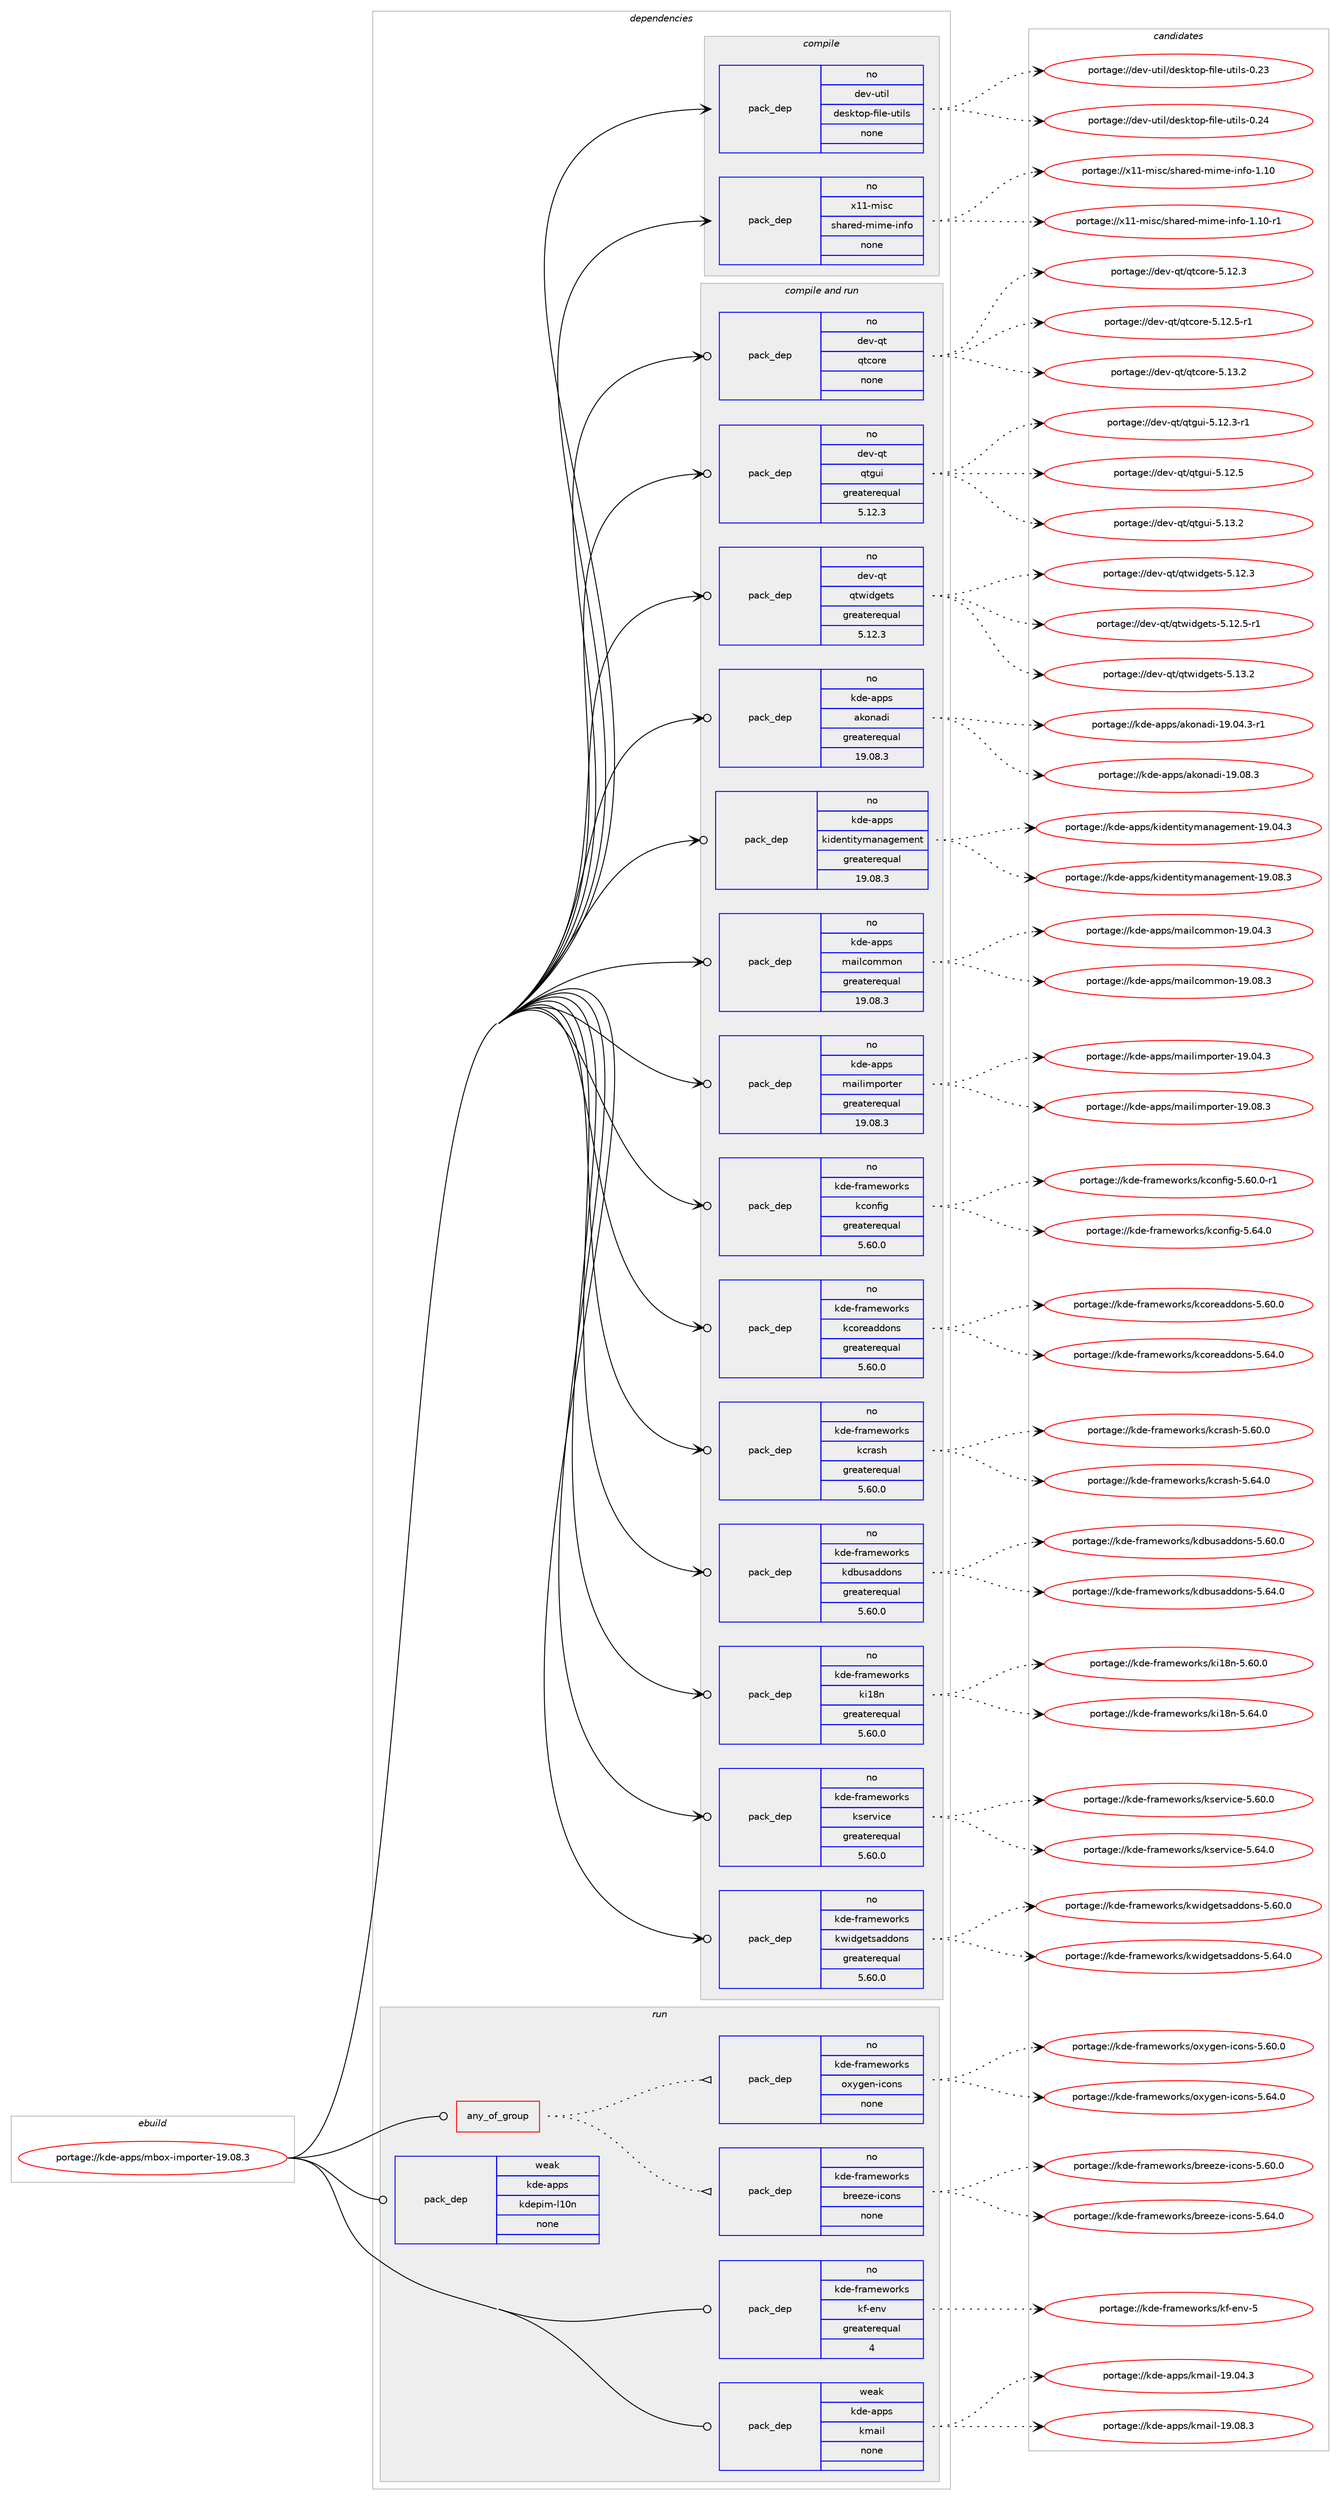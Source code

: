 digraph prolog {

# *************
# Graph options
# *************

newrank=true;
concentrate=true;
compound=true;
graph [rankdir=LR,fontname=Helvetica,fontsize=10,ranksep=1.5];#, ranksep=2.5, nodesep=0.2];
edge  [arrowhead=vee];
node  [fontname=Helvetica,fontsize=10];

# **********
# The ebuild
# **********

subgraph cluster_leftcol {
color=gray;
rank=same;
label=<<i>ebuild</i>>;
id [label="portage://kde-apps/mbox-importer-19.08.3", color=red, width=4, href="../kde-apps/mbox-importer-19.08.3.svg"];
}

# ****************
# The dependencies
# ****************

subgraph cluster_midcol {
color=gray;
label=<<i>dependencies</i>>;
subgraph cluster_compile {
fillcolor="#eeeeee";
style=filled;
label=<<i>compile</i>>;
subgraph pack215233 {
dependency295260 [label=<<TABLE BORDER="0" CELLBORDER="1" CELLSPACING="0" CELLPADDING="4" WIDTH="220"><TR><TD ROWSPAN="6" CELLPADDING="30">pack_dep</TD></TR><TR><TD WIDTH="110">no</TD></TR><TR><TD>dev-util</TD></TR><TR><TD>desktop-file-utils</TD></TR><TR><TD>none</TD></TR><TR><TD></TD></TR></TABLE>>, shape=none, color=blue];
}
id:e -> dependency295260:w [weight=20,style="solid",arrowhead="vee"];
subgraph pack215234 {
dependency295261 [label=<<TABLE BORDER="0" CELLBORDER="1" CELLSPACING="0" CELLPADDING="4" WIDTH="220"><TR><TD ROWSPAN="6" CELLPADDING="30">pack_dep</TD></TR><TR><TD WIDTH="110">no</TD></TR><TR><TD>x11-misc</TD></TR><TR><TD>shared-mime-info</TD></TR><TR><TD>none</TD></TR><TR><TD></TD></TR></TABLE>>, shape=none, color=blue];
}
id:e -> dependency295261:w [weight=20,style="solid",arrowhead="vee"];
}
subgraph cluster_compileandrun {
fillcolor="#eeeeee";
style=filled;
label=<<i>compile and run</i>>;
subgraph pack215235 {
dependency295262 [label=<<TABLE BORDER="0" CELLBORDER="1" CELLSPACING="0" CELLPADDING="4" WIDTH="220"><TR><TD ROWSPAN="6" CELLPADDING="30">pack_dep</TD></TR><TR><TD WIDTH="110">no</TD></TR><TR><TD>dev-qt</TD></TR><TR><TD>qtcore</TD></TR><TR><TD>none</TD></TR><TR><TD></TD></TR></TABLE>>, shape=none, color=blue];
}
id:e -> dependency295262:w [weight=20,style="solid",arrowhead="odotvee"];
subgraph pack215236 {
dependency295263 [label=<<TABLE BORDER="0" CELLBORDER="1" CELLSPACING="0" CELLPADDING="4" WIDTH="220"><TR><TD ROWSPAN="6" CELLPADDING="30">pack_dep</TD></TR><TR><TD WIDTH="110">no</TD></TR><TR><TD>dev-qt</TD></TR><TR><TD>qtgui</TD></TR><TR><TD>greaterequal</TD></TR><TR><TD>5.12.3</TD></TR></TABLE>>, shape=none, color=blue];
}
id:e -> dependency295263:w [weight=20,style="solid",arrowhead="odotvee"];
subgraph pack215237 {
dependency295264 [label=<<TABLE BORDER="0" CELLBORDER="1" CELLSPACING="0" CELLPADDING="4" WIDTH="220"><TR><TD ROWSPAN="6" CELLPADDING="30">pack_dep</TD></TR><TR><TD WIDTH="110">no</TD></TR><TR><TD>dev-qt</TD></TR><TR><TD>qtwidgets</TD></TR><TR><TD>greaterequal</TD></TR><TR><TD>5.12.3</TD></TR></TABLE>>, shape=none, color=blue];
}
id:e -> dependency295264:w [weight=20,style="solid",arrowhead="odotvee"];
subgraph pack215238 {
dependency295265 [label=<<TABLE BORDER="0" CELLBORDER="1" CELLSPACING="0" CELLPADDING="4" WIDTH="220"><TR><TD ROWSPAN="6" CELLPADDING="30">pack_dep</TD></TR><TR><TD WIDTH="110">no</TD></TR><TR><TD>kde-apps</TD></TR><TR><TD>akonadi</TD></TR><TR><TD>greaterequal</TD></TR><TR><TD>19.08.3</TD></TR></TABLE>>, shape=none, color=blue];
}
id:e -> dependency295265:w [weight=20,style="solid",arrowhead="odotvee"];
subgraph pack215239 {
dependency295266 [label=<<TABLE BORDER="0" CELLBORDER="1" CELLSPACING="0" CELLPADDING="4" WIDTH="220"><TR><TD ROWSPAN="6" CELLPADDING="30">pack_dep</TD></TR><TR><TD WIDTH="110">no</TD></TR><TR><TD>kde-apps</TD></TR><TR><TD>kidentitymanagement</TD></TR><TR><TD>greaterequal</TD></TR><TR><TD>19.08.3</TD></TR></TABLE>>, shape=none, color=blue];
}
id:e -> dependency295266:w [weight=20,style="solid",arrowhead="odotvee"];
subgraph pack215240 {
dependency295267 [label=<<TABLE BORDER="0" CELLBORDER="1" CELLSPACING="0" CELLPADDING="4" WIDTH="220"><TR><TD ROWSPAN="6" CELLPADDING="30">pack_dep</TD></TR><TR><TD WIDTH="110">no</TD></TR><TR><TD>kde-apps</TD></TR><TR><TD>mailcommon</TD></TR><TR><TD>greaterequal</TD></TR><TR><TD>19.08.3</TD></TR></TABLE>>, shape=none, color=blue];
}
id:e -> dependency295267:w [weight=20,style="solid",arrowhead="odotvee"];
subgraph pack215241 {
dependency295268 [label=<<TABLE BORDER="0" CELLBORDER="1" CELLSPACING="0" CELLPADDING="4" WIDTH="220"><TR><TD ROWSPAN="6" CELLPADDING="30">pack_dep</TD></TR><TR><TD WIDTH="110">no</TD></TR><TR><TD>kde-apps</TD></TR><TR><TD>mailimporter</TD></TR><TR><TD>greaterequal</TD></TR><TR><TD>19.08.3</TD></TR></TABLE>>, shape=none, color=blue];
}
id:e -> dependency295268:w [weight=20,style="solid",arrowhead="odotvee"];
subgraph pack215242 {
dependency295269 [label=<<TABLE BORDER="0" CELLBORDER="1" CELLSPACING="0" CELLPADDING="4" WIDTH="220"><TR><TD ROWSPAN="6" CELLPADDING="30">pack_dep</TD></TR><TR><TD WIDTH="110">no</TD></TR><TR><TD>kde-frameworks</TD></TR><TR><TD>kconfig</TD></TR><TR><TD>greaterequal</TD></TR><TR><TD>5.60.0</TD></TR></TABLE>>, shape=none, color=blue];
}
id:e -> dependency295269:w [weight=20,style="solid",arrowhead="odotvee"];
subgraph pack215243 {
dependency295270 [label=<<TABLE BORDER="0" CELLBORDER="1" CELLSPACING="0" CELLPADDING="4" WIDTH="220"><TR><TD ROWSPAN="6" CELLPADDING="30">pack_dep</TD></TR><TR><TD WIDTH="110">no</TD></TR><TR><TD>kde-frameworks</TD></TR><TR><TD>kcoreaddons</TD></TR><TR><TD>greaterequal</TD></TR><TR><TD>5.60.0</TD></TR></TABLE>>, shape=none, color=blue];
}
id:e -> dependency295270:w [weight=20,style="solid",arrowhead="odotvee"];
subgraph pack215244 {
dependency295271 [label=<<TABLE BORDER="0" CELLBORDER="1" CELLSPACING="0" CELLPADDING="4" WIDTH="220"><TR><TD ROWSPAN="6" CELLPADDING="30">pack_dep</TD></TR><TR><TD WIDTH="110">no</TD></TR><TR><TD>kde-frameworks</TD></TR><TR><TD>kcrash</TD></TR><TR><TD>greaterequal</TD></TR><TR><TD>5.60.0</TD></TR></TABLE>>, shape=none, color=blue];
}
id:e -> dependency295271:w [weight=20,style="solid",arrowhead="odotvee"];
subgraph pack215245 {
dependency295272 [label=<<TABLE BORDER="0" CELLBORDER="1" CELLSPACING="0" CELLPADDING="4" WIDTH="220"><TR><TD ROWSPAN="6" CELLPADDING="30">pack_dep</TD></TR><TR><TD WIDTH="110">no</TD></TR><TR><TD>kde-frameworks</TD></TR><TR><TD>kdbusaddons</TD></TR><TR><TD>greaterequal</TD></TR><TR><TD>5.60.0</TD></TR></TABLE>>, shape=none, color=blue];
}
id:e -> dependency295272:w [weight=20,style="solid",arrowhead="odotvee"];
subgraph pack215246 {
dependency295273 [label=<<TABLE BORDER="0" CELLBORDER="1" CELLSPACING="0" CELLPADDING="4" WIDTH="220"><TR><TD ROWSPAN="6" CELLPADDING="30">pack_dep</TD></TR><TR><TD WIDTH="110">no</TD></TR><TR><TD>kde-frameworks</TD></TR><TR><TD>ki18n</TD></TR><TR><TD>greaterequal</TD></TR><TR><TD>5.60.0</TD></TR></TABLE>>, shape=none, color=blue];
}
id:e -> dependency295273:w [weight=20,style="solid",arrowhead="odotvee"];
subgraph pack215247 {
dependency295274 [label=<<TABLE BORDER="0" CELLBORDER="1" CELLSPACING="0" CELLPADDING="4" WIDTH="220"><TR><TD ROWSPAN="6" CELLPADDING="30">pack_dep</TD></TR><TR><TD WIDTH="110">no</TD></TR><TR><TD>kde-frameworks</TD></TR><TR><TD>kservice</TD></TR><TR><TD>greaterequal</TD></TR><TR><TD>5.60.0</TD></TR></TABLE>>, shape=none, color=blue];
}
id:e -> dependency295274:w [weight=20,style="solid",arrowhead="odotvee"];
subgraph pack215248 {
dependency295275 [label=<<TABLE BORDER="0" CELLBORDER="1" CELLSPACING="0" CELLPADDING="4" WIDTH="220"><TR><TD ROWSPAN="6" CELLPADDING="30">pack_dep</TD></TR><TR><TD WIDTH="110">no</TD></TR><TR><TD>kde-frameworks</TD></TR><TR><TD>kwidgetsaddons</TD></TR><TR><TD>greaterequal</TD></TR><TR><TD>5.60.0</TD></TR></TABLE>>, shape=none, color=blue];
}
id:e -> dependency295275:w [weight=20,style="solid",arrowhead="odotvee"];
}
subgraph cluster_run {
fillcolor="#eeeeee";
style=filled;
label=<<i>run</i>>;
subgraph any4482 {
dependency295276 [label=<<TABLE BORDER="0" CELLBORDER="1" CELLSPACING="0" CELLPADDING="4"><TR><TD CELLPADDING="10">any_of_group</TD></TR></TABLE>>, shape=none, color=red];subgraph pack215249 {
dependency295277 [label=<<TABLE BORDER="0" CELLBORDER="1" CELLSPACING="0" CELLPADDING="4" WIDTH="220"><TR><TD ROWSPAN="6" CELLPADDING="30">pack_dep</TD></TR><TR><TD WIDTH="110">no</TD></TR><TR><TD>kde-frameworks</TD></TR><TR><TD>breeze-icons</TD></TR><TR><TD>none</TD></TR><TR><TD></TD></TR></TABLE>>, shape=none, color=blue];
}
dependency295276:e -> dependency295277:w [weight=20,style="dotted",arrowhead="oinv"];
subgraph pack215250 {
dependency295278 [label=<<TABLE BORDER="0" CELLBORDER="1" CELLSPACING="0" CELLPADDING="4" WIDTH="220"><TR><TD ROWSPAN="6" CELLPADDING="30">pack_dep</TD></TR><TR><TD WIDTH="110">no</TD></TR><TR><TD>kde-frameworks</TD></TR><TR><TD>oxygen-icons</TD></TR><TR><TD>none</TD></TR><TR><TD></TD></TR></TABLE>>, shape=none, color=blue];
}
dependency295276:e -> dependency295278:w [weight=20,style="dotted",arrowhead="oinv"];
}
id:e -> dependency295276:w [weight=20,style="solid",arrowhead="odot"];
subgraph pack215251 {
dependency295279 [label=<<TABLE BORDER="0" CELLBORDER="1" CELLSPACING="0" CELLPADDING="4" WIDTH="220"><TR><TD ROWSPAN="6" CELLPADDING="30">pack_dep</TD></TR><TR><TD WIDTH="110">no</TD></TR><TR><TD>kde-frameworks</TD></TR><TR><TD>kf-env</TD></TR><TR><TD>greaterequal</TD></TR><TR><TD>4</TD></TR></TABLE>>, shape=none, color=blue];
}
id:e -> dependency295279:w [weight=20,style="solid",arrowhead="odot"];
subgraph pack215252 {
dependency295280 [label=<<TABLE BORDER="0" CELLBORDER="1" CELLSPACING="0" CELLPADDING="4" WIDTH="220"><TR><TD ROWSPAN="6" CELLPADDING="30">pack_dep</TD></TR><TR><TD WIDTH="110">weak</TD></TR><TR><TD>kde-apps</TD></TR><TR><TD>kdepim-l10n</TD></TR><TR><TD>none</TD></TR><TR><TD></TD></TR></TABLE>>, shape=none, color=blue];
}
id:e -> dependency295280:w [weight=20,style="solid",arrowhead="odot"];
subgraph pack215253 {
dependency295281 [label=<<TABLE BORDER="0" CELLBORDER="1" CELLSPACING="0" CELLPADDING="4" WIDTH="220"><TR><TD ROWSPAN="6" CELLPADDING="30">pack_dep</TD></TR><TR><TD WIDTH="110">weak</TD></TR><TR><TD>kde-apps</TD></TR><TR><TD>kmail</TD></TR><TR><TD>none</TD></TR><TR><TD></TD></TR></TABLE>>, shape=none, color=blue];
}
id:e -> dependency295281:w [weight=20,style="solid",arrowhead="odot"];
}
}

# **************
# The candidates
# **************

subgraph cluster_choices {
rank=same;
color=gray;
label=<<i>candidates</i>>;

subgraph choice215233 {
color=black;
nodesep=1;
choiceportage100101118451171161051084710010111510711611111245102105108101451171161051081154548465051 [label="portage://dev-util/desktop-file-utils-0.23", color=red, width=4,href="../dev-util/desktop-file-utils-0.23.svg"];
choiceportage100101118451171161051084710010111510711611111245102105108101451171161051081154548465052 [label="portage://dev-util/desktop-file-utils-0.24", color=red, width=4,href="../dev-util/desktop-file-utils-0.24.svg"];
dependency295260:e -> choiceportage100101118451171161051084710010111510711611111245102105108101451171161051081154548465051:w [style=dotted,weight="100"];
dependency295260:e -> choiceportage100101118451171161051084710010111510711611111245102105108101451171161051081154548465052:w [style=dotted,weight="100"];
}
subgraph choice215234 {
color=black;
nodesep=1;
choiceportage12049494510910511599471151049711410110045109105109101451051101021114549464948 [label="portage://x11-misc/shared-mime-info-1.10", color=red, width=4,href="../x11-misc/shared-mime-info-1.10.svg"];
choiceportage120494945109105115994711510497114101100451091051091014510511010211145494649484511449 [label="portage://x11-misc/shared-mime-info-1.10-r1", color=red, width=4,href="../x11-misc/shared-mime-info-1.10-r1.svg"];
dependency295261:e -> choiceportage12049494510910511599471151049711410110045109105109101451051101021114549464948:w [style=dotted,weight="100"];
dependency295261:e -> choiceportage120494945109105115994711510497114101100451091051091014510511010211145494649484511449:w [style=dotted,weight="100"];
}
subgraph choice215235 {
color=black;
nodesep=1;
choiceportage10010111845113116471131169911111410145534649504651 [label="portage://dev-qt/qtcore-5.12.3", color=red, width=4,href="../dev-qt/qtcore-5.12.3.svg"];
choiceportage100101118451131164711311699111114101455346495046534511449 [label="portage://dev-qt/qtcore-5.12.5-r1", color=red, width=4,href="../dev-qt/qtcore-5.12.5-r1.svg"];
choiceportage10010111845113116471131169911111410145534649514650 [label="portage://dev-qt/qtcore-5.13.2", color=red, width=4,href="../dev-qt/qtcore-5.13.2.svg"];
dependency295262:e -> choiceportage10010111845113116471131169911111410145534649504651:w [style=dotted,weight="100"];
dependency295262:e -> choiceportage100101118451131164711311699111114101455346495046534511449:w [style=dotted,weight="100"];
dependency295262:e -> choiceportage10010111845113116471131169911111410145534649514650:w [style=dotted,weight="100"];
}
subgraph choice215236 {
color=black;
nodesep=1;
choiceportage1001011184511311647113116103117105455346495046514511449 [label="portage://dev-qt/qtgui-5.12.3-r1", color=red, width=4,href="../dev-qt/qtgui-5.12.3-r1.svg"];
choiceportage100101118451131164711311610311710545534649504653 [label="portage://dev-qt/qtgui-5.12.5", color=red, width=4,href="../dev-qt/qtgui-5.12.5.svg"];
choiceportage100101118451131164711311610311710545534649514650 [label="portage://dev-qt/qtgui-5.13.2", color=red, width=4,href="../dev-qt/qtgui-5.13.2.svg"];
dependency295263:e -> choiceportage1001011184511311647113116103117105455346495046514511449:w [style=dotted,weight="100"];
dependency295263:e -> choiceportage100101118451131164711311610311710545534649504653:w [style=dotted,weight="100"];
dependency295263:e -> choiceportage100101118451131164711311610311710545534649514650:w [style=dotted,weight="100"];
}
subgraph choice215237 {
color=black;
nodesep=1;
choiceportage100101118451131164711311611910510010310111611545534649504651 [label="portage://dev-qt/qtwidgets-5.12.3", color=red, width=4,href="../dev-qt/qtwidgets-5.12.3.svg"];
choiceportage1001011184511311647113116119105100103101116115455346495046534511449 [label="portage://dev-qt/qtwidgets-5.12.5-r1", color=red, width=4,href="../dev-qt/qtwidgets-5.12.5-r1.svg"];
choiceportage100101118451131164711311611910510010310111611545534649514650 [label="portage://dev-qt/qtwidgets-5.13.2", color=red, width=4,href="../dev-qt/qtwidgets-5.13.2.svg"];
dependency295264:e -> choiceportage100101118451131164711311611910510010310111611545534649504651:w [style=dotted,weight="100"];
dependency295264:e -> choiceportage1001011184511311647113116119105100103101116115455346495046534511449:w [style=dotted,weight="100"];
dependency295264:e -> choiceportage100101118451131164711311611910510010310111611545534649514650:w [style=dotted,weight="100"];
}
subgraph choice215238 {
color=black;
nodesep=1;
choiceportage107100101459711211211547971071111109710010545495746485246514511449 [label="portage://kde-apps/akonadi-19.04.3-r1", color=red, width=4,href="../kde-apps/akonadi-19.04.3-r1.svg"];
choiceportage10710010145971121121154797107111110971001054549574648564651 [label="portage://kde-apps/akonadi-19.08.3", color=red, width=4,href="../kde-apps/akonadi-19.08.3.svg"];
dependency295265:e -> choiceportage107100101459711211211547971071111109710010545495746485246514511449:w [style=dotted,weight="100"];
dependency295265:e -> choiceportage10710010145971121121154797107111110971001054549574648564651:w [style=dotted,weight="100"];
}
subgraph choice215239 {
color=black;
nodesep=1;
choiceportage10710010145971121121154710710510010111011610511612110997110971031011091011101164549574648524651 [label="portage://kde-apps/kidentitymanagement-19.04.3", color=red, width=4,href="../kde-apps/kidentitymanagement-19.04.3.svg"];
choiceportage10710010145971121121154710710510010111011610511612110997110971031011091011101164549574648564651 [label="portage://kde-apps/kidentitymanagement-19.08.3", color=red, width=4,href="../kde-apps/kidentitymanagement-19.08.3.svg"];
dependency295266:e -> choiceportage10710010145971121121154710710510010111011610511612110997110971031011091011101164549574648524651:w [style=dotted,weight="100"];
dependency295266:e -> choiceportage10710010145971121121154710710510010111011610511612110997110971031011091011101164549574648564651:w [style=dotted,weight="100"];
}
subgraph choice215240 {
color=black;
nodesep=1;
choiceportage10710010145971121121154710997105108991111091091111104549574648524651 [label="portage://kde-apps/mailcommon-19.04.3", color=red, width=4,href="../kde-apps/mailcommon-19.04.3.svg"];
choiceportage10710010145971121121154710997105108991111091091111104549574648564651 [label="portage://kde-apps/mailcommon-19.08.3", color=red, width=4,href="../kde-apps/mailcommon-19.08.3.svg"];
dependency295267:e -> choiceportage10710010145971121121154710997105108991111091091111104549574648524651:w [style=dotted,weight="100"];
dependency295267:e -> choiceportage10710010145971121121154710997105108991111091091111104549574648564651:w [style=dotted,weight="100"];
}
subgraph choice215241 {
color=black;
nodesep=1;
choiceportage107100101459711211211547109971051081051091121111141161011144549574648524651 [label="portage://kde-apps/mailimporter-19.04.3", color=red, width=4,href="../kde-apps/mailimporter-19.04.3.svg"];
choiceportage107100101459711211211547109971051081051091121111141161011144549574648564651 [label="portage://kde-apps/mailimporter-19.08.3", color=red, width=4,href="../kde-apps/mailimporter-19.08.3.svg"];
dependency295268:e -> choiceportage107100101459711211211547109971051081051091121111141161011144549574648524651:w [style=dotted,weight="100"];
dependency295268:e -> choiceportage107100101459711211211547109971051081051091121111141161011144549574648564651:w [style=dotted,weight="100"];
}
subgraph choice215242 {
color=black;
nodesep=1;
choiceportage10710010145102114971091011191111141071154710799111110102105103455346544846484511449 [label="portage://kde-frameworks/kconfig-5.60.0-r1", color=red, width=4,href="../kde-frameworks/kconfig-5.60.0-r1.svg"];
choiceportage1071001014510211497109101119111114107115471079911111010210510345534654524648 [label="portage://kde-frameworks/kconfig-5.64.0", color=red, width=4,href="../kde-frameworks/kconfig-5.64.0.svg"];
dependency295269:e -> choiceportage10710010145102114971091011191111141071154710799111110102105103455346544846484511449:w [style=dotted,weight="100"];
dependency295269:e -> choiceportage1071001014510211497109101119111114107115471079911111010210510345534654524648:w [style=dotted,weight="100"];
}
subgraph choice215243 {
color=black;
nodesep=1;
choiceportage107100101451021149710910111911111410711547107991111141019710010011111011545534654484648 [label="portage://kde-frameworks/kcoreaddons-5.60.0", color=red, width=4,href="../kde-frameworks/kcoreaddons-5.60.0.svg"];
choiceportage107100101451021149710910111911111410711547107991111141019710010011111011545534654524648 [label="portage://kde-frameworks/kcoreaddons-5.64.0", color=red, width=4,href="../kde-frameworks/kcoreaddons-5.64.0.svg"];
dependency295270:e -> choiceportage107100101451021149710910111911111410711547107991111141019710010011111011545534654484648:w [style=dotted,weight="100"];
dependency295270:e -> choiceportage107100101451021149710910111911111410711547107991111141019710010011111011545534654524648:w [style=dotted,weight="100"];
}
subgraph choice215244 {
color=black;
nodesep=1;
choiceportage107100101451021149710910111911111410711547107991149711510445534654484648 [label="portage://kde-frameworks/kcrash-5.60.0", color=red, width=4,href="../kde-frameworks/kcrash-5.60.0.svg"];
choiceportage107100101451021149710910111911111410711547107991149711510445534654524648 [label="portage://kde-frameworks/kcrash-5.64.0", color=red, width=4,href="../kde-frameworks/kcrash-5.64.0.svg"];
dependency295271:e -> choiceportage107100101451021149710910111911111410711547107991149711510445534654484648:w [style=dotted,weight="100"];
dependency295271:e -> choiceportage107100101451021149710910111911111410711547107991149711510445534654524648:w [style=dotted,weight="100"];
}
subgraph choice215245 {
color=black;
nodesep=1;
choiceportage107100101451021149710910111911111410711547107100981171159710010011111011545534654484648 [label="portage://kde-frameworks/kdbusaddons-5.60.0", color=red, width=4,href="../kde-frameworks/kdbusaddons-5.60.0.svg"];
choiceportage107100101451021149710910111911111410711547107100981171159710010011111011545534654524648 [label="portage://kde-frameworks/kdbusaddons-5.64.0", color=red, width=4,href="../kde-frameworks/kdbusaddons-5.64.0.svg"];
dependency295272:e -> choiceportage107100101451021149710910111911111410711547107100981171159710010011111011545534654484648:w [style=dotted,weight="100"];
dependency295272:e -> choiceportage107100101451021149710910111911111410711547107100981171159710010011111011545534654524648:w [style=dotted,weight="100"];
}
subgraph choice215246 {
color=black;
nodesep=1;
choiceportage107100101451021149710910111911111410711547107105495611045534654484648 [label="portage://kde-frameworks/ki18n-5.60.0", color=red, width=4,href="../kde-frameworks/ki18n-5.60.0.svg"];
choiceportage107100101451021149710910111911111410711547107105495611045534654524648 [label="portage://kde-frameworks/ki18n-5.64.0", color=red, width=4,href="../kde-frameworks/ki18n-5.64.0.svg"];
dependency295273:e -> choiceportage107100101451021149710910111911111410711547107105495611045534654484648:w [style=dotted,weight="100"];
dependency295273:e -> choiceportage107100101451021149710910111911111410711547107105495611045534654524648:w [style=dotted,weight="100"];
}
subgraph choice215247 {
color=black;
nodesep=1;
choiceportage1071001014510211497109101119111114107115471071151011141181059910145534654484648 [label="portage://kde-frameworks/kservice-5.60.0", color=red, width=4,href="../kde-frameworks/kservice-5.60.0.svg"];
choiceportage1071001014510211497109101119111114107115471071151011141181059910145534654524648 [label="portage://kde-frameworks/kservice-5.64.0", color=red, width=4,href="../kde-frameworks/kservice-5.64.0.svg"];
dependency295274:e -> choiceportage1071001014510211497109101119111114107115471071151011141181059910145534654484648:w [style=dotted,weight="100"];
dependency295274:e -> choiceportage1071001014510211497109101119111114107115471071151011141181059910145534654524648:w [style=dotted,weight="100"];
}
subgraph choice215248 {
color=black;
nodesep=1;
choiceportage1071001014510211497109101119111114107115471071191051001031011161159710010011111011545534654484648 [label="portage://kde-frameworks/kwidgetsaddons-5.60.0", color=red, width=4,href="../kde-frameworks/kwidgetsaddons-5.60.0.svg"];
choiceportage1071001014510211497109101119111114107115471071191051001031011161159710010011111011545534654524648 [label="portage://kde-frameworks/kwidgetsaddons-5.64.0", color=red, width=4,href="../kde-frameworks/kwidgetsaddons-5.64.0.svg"];
dependency295275:e -> choiceportage1071001014510211497109101119111114107115471071191051001031011161159710010011111011545534654484648:w [style=dotted,weight="100"];
dependency295275:e -> choiceportage1071001014510211497109101119111114107115471071191051001031011161159710010011111011545534654524648:w [style=dotted,weight="100"];
}
subgraph choice215249 {
color=black;
nodesep=1;
choiceportage10710010145102114971091011191111141071154798114101101122101451059911111011545534654484648 [label="portage://kde-frameworks/breeze-icons-5.60.0", color=red, width=4,href="../kde-frameworks/breeze-icons-5.60.0.svg"];
choiceportage10710010145102114971091011191111141071154798114101101122101451059911111011545534654524648 [label="portage://kde-frameworks/breeze-icons-5.64.0", color=red, width=4,href="../kde-frameworks/breeze-icons-5.64.0.svg"];
dependency295277:e -> choiceportage10710010145102114971091011191111141071154798114101101122101451059911111011545534654484648:w [style=dotted,weight="100"];
dependency295277:e -> choiceportage10710010145102114971091011191111141071154798114101101122101451059911111011545534654524648:w [style=dotted,weight="100"];
}
subgraph choice215250 {
color=black;
nodesep=1;
choiceportage107100101451021149710910111911111410711547111120121103101110451059911111011545534654484648 [label="portage://kde-frameworks/oxygen-icons-5.60.0", color=red, width=4,href="../kde-frameworks/oxygen-icons-5.60.0.svg"];
choiceportage107100101451021149710910111911111410711547111120121103101110451059911111011545534654524648 [label="portage://kde-frameworks/oxygen-icons-5.64.0", color=red, width=4,href="../kde-frameworks/oxygen-icons-5.64.0.svg"];
dependency295278:e -> choiceportage107100101451021149710910111911111410711547111120121103101110451059911111011545534654484648:w [style=dotted,weight="100"];
dependency295278:e -> choiceportage107100101451021149710910111911111410711547111120121103101110451059911111011545534654524648:w [style=dotted,weight="100"];
}
subgraph choice215251 {
color=black;
nodesep=1;
choiceportage107100101451021149710910111911111410711547107102451011101184553 [label="portage://kde-frameworks/kf-env-5", color=red, width=4,href="../kde-frameworks/kf-env-5.svg"];
dependency295279:e -> choiceportage107100101451021149710910111911111410711547107102451011101184553:w [style=dotted,weight="100"];
}
subgraph choice215252 {
color=black;
nodesep=1;
}
subgraph choice215253 {
color=black;
nodesep=1;
choiceportage107100101459711211211547107109971051084549574648524651 [label="portage://kde-apps/kmail-19.04.3", color=red, width=4,href="../kde-apps/kmail-19.04.3.svg"];
choiceportage107100101459711211211547107109971051084549574648564651 [label="portage://kde-apps/kmail-19.08.3", color=red, width=4,href="../kde-apps/kmail-19.08.3.svg"];
dependency295281:e -> choiceportage107100101459711211211547107109971051084549574648524651:w [style=dotted,weight="100"];
dependency295281:e -> choiceportage107100101459711211211547107109971051084549574648564651:w [style=dotted,weight="100"];
}
}

}

